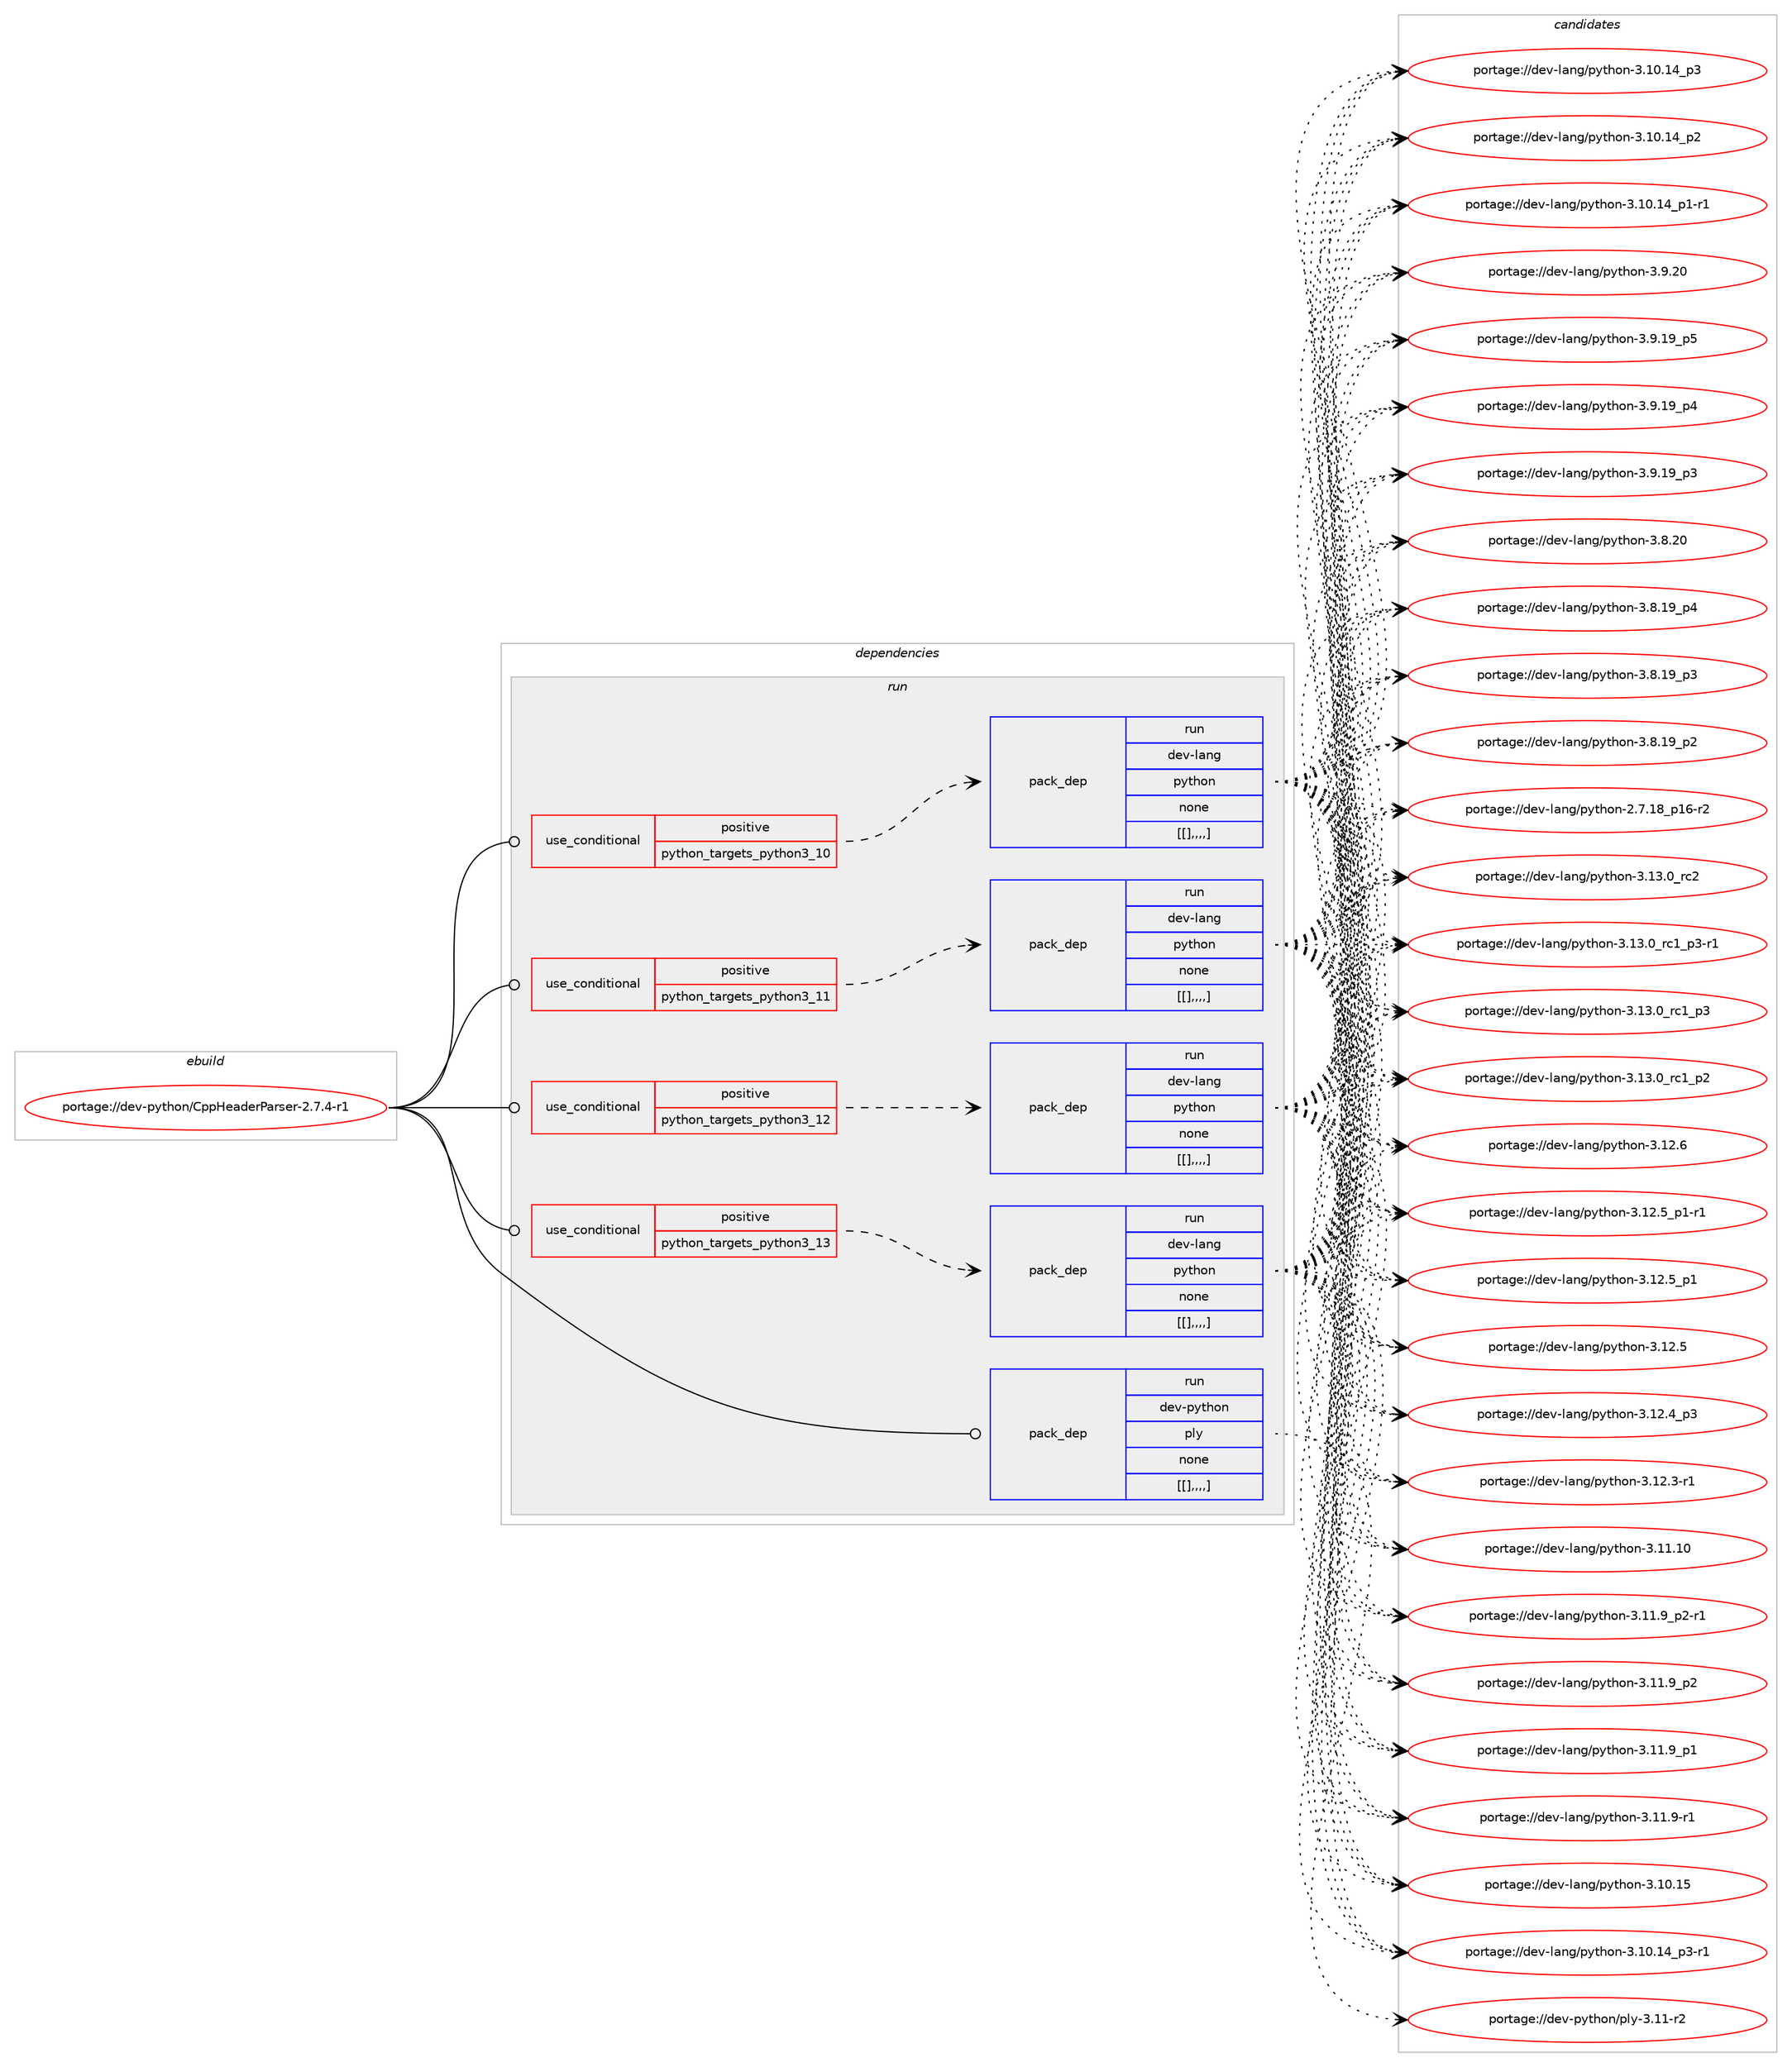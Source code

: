 digraph prolog {

# *************
# Graph options
# *************

newrank=true;
concentrate=true;
compound=true;
graph [rankdir=LR,fontname=Helvetica,fontsize=10,ranksep=1.5];#, ranksep=2.5, nodesep=0.2];
edge  [arrowhead=vee];
node  [fontname=Helvetica,fontsize=10];

# **********
# The ebuild
# **********

subgraph cluster_leftcol {
color=gray;
label=<<i>ebuild</i>>;
id [label="portage://dev-python/CppHeaderParser-2.7.4-r1", color=red, width=4, href="../dev-python/CppHeaderParser-2.7.4-r1.svg"];
}

# ****************
# The dependencies
# ****************

subgraph cluster_midcol {
color=gray;
label=<<i>dependencies</i>>;
subgraph cluster_compile {
fillcolor="#eeeeee";
style=filled;
label=<<i>compile</i>>;
}
subgraph cluster_compileandrun {
fillcolor="#eeeeee";
style=filled;
label=<<i>compile and run</i>>;
}
subgraph cluster_run {
fillcolor="#eeeeee";
style=filled;
label=<<i>run</i>>;
subgraph cond30967 {
dependency141588 [label=<<TABLE BORDER="0" CELLBORDER="1" CELLSPACING="0" CELLPADDING="4"><TR><TD ROWSPAN="3" CELLPADDING="10">use_conditional</TD></TR><TR><TD>positive</TD></TR><TR><TD>python_targets_python3_10</TD></TR></TABLE>>, shape=none, color=red];
subgraph pack109409 {
dependency141589 [label=<<TABLE BORDER="0" CELLBORDER="1" CELLSPACING="0" CELLPADDING="4" WIDTH="220"><TR><TD ROWSPAN="6" CELLPADDING="30">pack_dep</TD></TR><TR><TD WIDTH="110">run</TD></TR><TR><TD>dev-lang</TD></TR><TR><TD>python</TD></TR><TR><TD>none</TD></TR><TR><TD>[[],,,,]</TD></TR></TABLE>>, shape=none, color=blue];
}
dependency141588:e -> dependency141589:w [weight=20,style="dashed",arrowhead="vee"];
}
id:e -> dependency141588:w [weight=20,style="solid",arrowhead="odot"];
subgraph cond30968 {
dependency141590 [label=<<TABLE BORDER="0" CELLBORDER="1" CELLSPACING="0" CELLPADDING="4"><TR><TD ROWSPAN="3" CELLPADDING="10">use_conditional</TD></TR><TR><TD>positive</TD></TR><TR><TD>python_targets_python3_11</TD></TR></TABLE>>, shape=none, color=red];
subgraph pack109410 {
dependency141591 [label=<<TABLE BORDER="0" CELLBORDER="1" CELLSPACING="0" CELLPADDING="4" WIDTH="220"><TR><TD ROWSPAN="6" CELLPADDING="30">pack_dep</TD></TR><TR><TD WIDTH="110">run</TD></TR><TR><TD>dev-lang</TD></TR><TR><TD>python</TD></TR><TR><TD>none</TD></TR><TR><TD>[[],,,,]</TD></TR></TABLE>>, shape=none, color=blue];
}
dependency141590:e -> dependency141591:w [weight=20,style="dashed",arrowhead="vee"];
}
id:e -> dependency141590:w [weight=20,style="solid",arrowhead="odot"];
subgraph cond30969 {
dependency141592 [label=<<TABLE BORDER="0" CELLBORDER="1" CELLSPACING="0" CELLPADDING="4"><TR><TD ROWSPAN="3" CELLPADDING="10">use_conditional</TD></TR><TR><TD>positive</TD></TR><TR><TD>python_targets_python3_12</TD></TR></TABLE>>, shape=none, color=red];
subgraph pack109411 {
dependency141593 [label=<<TABLE BORDER="0" CELLBORDER="1" CELLSPACING="0" CELLPADDING="4" WIDTH="220"><TR><TD ROWSPAN="6" CELLPADDING="30">pack_dep</TD></TR><TR><TD WIDTH="110">run</TD></TR><TR><TD>dev-lang</TD></TR><TR><TD>python</TD></TR><TR><TD>none</TD></TR><TR><TD>[[],,,,]</TD></TR></TABLE>>, shape=none, color=blue];
}
dependency141592:e -> dependency141593:w [weight=20,style="dashed",arrowhead="vee"];
}
id:e -> dependency141592:w [weight=20,style="solid",arrowhead="odot"];
subgraph cond30970 {
dependency141594 [label=<<TABLE BORDER="0" CELLBORDER="1" CELLSPACING="0" CELLPADDING="4"><TR><TD ROWSPAN="3" CELLPADDING="10">use_conditional</TD></TR><TR><TD>positive</TD></TR><TR><TD>python_targets_python3_13</TD></TR></TABLE>>, shape=none, color=red];
subgraph pack109412 {
dependency141595 [label=<<TABLE BORDER="0" CELLBORDER="1" CELLSPACING="0" CELLPADDING="4" WIDTH="220"><TR><TD ROWSPAN="6" CELLPADDING="30">pack_dep</TD></TR><TR><TD WIDTH="110">run</TD></TR><TR><TD>dev-lang</TD></TR><TR><TD>python</TD></TR><TR><TD>none</TD></TR><TR><TD>[[],,,,]</TD></TR></TABLE>>, shape=none, color=blue];
}
dependency141594:e -> dependency141595:w [weight=20,style="dashed",arrowhead="vee"];
}
id:e -> dependency141594:w [weight=20,style="solid",arrowhead="odot"];
subgraph pack109413 {
dependency141596 [label=<<TABLE BORDER="0" CELLBORDER="1" CELLSPACING="0" CELLPADDING="4" WIDTH="220"><TR><TD ROWSPAN="6" CELLPADDING="30">pack_dep</TD></TR><TR><TD WIDTH="110">run</TD></TR><TR><TD>dev-python</TD></TR><TR><TD>ply</TD></TR><TR><TD>none</TD></TR><TR><TD>[[],,,,]</TD></TR></TABLE>>, shape=none, color=blue];
}
id:e -> dependency141596:w [weight=20,style="solid",arrowhead="odot"];
}
}

# **************
# The candidates
# **************

subgraph cluster_choices {
rank=same;
color=gray;
label=<<i>candidates</i>>;

subgraph choice109409 {
color=black;
nodesep=1;
choice10010111845108971101034711212111610411111045514649514648951149950 [label="portage://dev-lang/python-3.13.0_rc2", color=red, width=4,href="../dev-lang/python-3.13.0_rc2.svg"];
choice1001011184510897110103471121211161041111104551464951464895114994995112514511449 [label="portage://dev-lang/python-3.13.0_rc1_p3-r1", color=red, width=4,href="../dev-lang/python-3.13.0_rc1_p3-r1.svg"];
choice100101118451089711010347112121116104111110455146495146489511499499511251 [label="portage://dev-lang/python-3.13.0_rc1_p3", color=red, width=4,href="../dev-lang/python-3.13.0_rc1_p3.svg"];
choice100101118451089711010347112121116104111110455146495146489511499499511250 [label="portage://dev-lang/python-3.13.0_rc1_p2", color=red, width=4,href="../dev-lang/python-3.13.0_rc1_p2.svg"];
choice10010111845108971101034711212111610411111045514649504654 [label="portage://dev-lang/python-3.12.6", color=red, width=4,href="../dev-lang/python-3.12.6.svg"];
choice1001011184510897110103471121211161041111104551464950465395112494511449 [label="portage://dev-lang/python-3.12.5_p1-r1", color=red, width=4,href="../dev-lang/python-3.12.5_p1-r1.svg"];
choice100101118451089711010347112121116104111110455146495046539511249 [label="portage://dev-lang/python-3.12.5_p1", color=red, width=4,href="../dev-lang/python-3.12.5_p1.svg"];
choice10010111845108971101034711212111610411111045514649504653 [label="portage://dev-lang/python-3.12.5", color=red, width=4,href="../dev-lang/python-3.12.5.svg"];
choice100101118451089711010347112121116104111110455146495046529511251 [label="portage://dev-lang/python-3.12.4_p3", color=red, width=4,href="../dev-lang/python-3.12.4_p3.svg"];
choice100101118451089711010347112121116104111110455146495046514511449 [label="portage://dev-lang/python-3.12.3-r1", color=red, width=4,href="../dev-lang/python-3.12.3-r1.svg"];
choice1001011184510897110103471121211161041111104551464949464948 [label="portage://dev-lang/python-3.11.10", color=red, width=4,href="../dev-lang/python-3.11.10.svg"];
choice1001011184510897110103471121211161041111104551464949465795112504511449 [label="portage://dev-lang/python-3.11.9_p2-r1", color=red, width=4,href="../dev-lang/python-3.11.9_p2-r1.svg"];
choice100101118451089711010347112121116104111110455146494946579511250 [label="portage://dev-lang/python-3.11.9_p2", color=red, width=4,href="../dev-lang/python-3.11.9_p2.svg"];
choice100101118451089711010347112121116104111110455146494946579511249 [label="portage://dev-lang/python-3.11.9_p1", color=red, width=4,href="../dev-lang/python-3.11.9_p1.svg"];
choice100101118451089711010347112121116104111110455146494946574511449 [label="portage://dev-lang/python-3.11.9-r1", color=red, width=4,href="../dev-lang/python-3.11.9-r1.svg"];
choice1001011184510897110103471121211161041111104551464948464953 [label="portage://dev-lang/python-3.10.15", color=red, width=4,href="../dev-lang/python-3.10.15.svg"];
choice100101118451089711010347112121116104111110455146494846495295112514511449 [label="portage://dev-lang/python-3.10.14_p3-r1", color=red, width=4,href="../dev-lang/python-3.10.14_p3-r1.svg"];
choice10010111845108971101034711212111610411111045514649484649529511251 [label="portage://dev-lang/python-3.10.14_p3", color=red, width=4,href="../dev-lang/python-3.10.14_p3.svg"];
choice10010111845108971101034711212111610411111045514649484649529511250 [label="portage://dev-lang/python-3.10.14_p2", color=red, width=4,href="../dev-lang/python-3.10.14_p2.svg"];
choice100101118451089711010347112121116104111110455146494846495295112494511449 [label="portage://dev-lang/python-3.10.14_p1-r1", color=red, width=4,href="../dev-lang/python-3.10.14_p1-r1.svg"];
choice10010111845108971101034711212111610411111045514657465048 [label="portage://dev-lang/python-3.9.20", color=red, width=4,href="../dev-lang/python-3.9.20.svg"];
choice100101118451089711010347112121116104111110455146574649579511253 [label="portage://dev-lang/python-3.9.19_p5", color=red, width=4,href="../dev-lang/python-3.9.19_p5.svg"];
choice100101118451089711010347112121116104111110455146574649579511252 [label="portage://dev-lang/python-3.9.19_p4", color=red, width=4,href="../dev-lang/python-3.9.19_p4.svg"];
choice100101118451089711010347112121116104111110455146574649579511251 [label="portage://dev-lang/python-3.9.19_p3", color=red, width=4,href="../dev-lang/python-3.9.19_p3.svg"];
choice10010111845108971101034711212111610411111045514656465048 [label="portage://dev-lang/python-3.8.20", color=red, width=4,href="../dev-lang/python-3.8.20.svg"];
choice100101118451089711010347112121116104111110455146564649579511252 [label="portage://dev-lang/python-3.8.19_p4", color=red, width=4,href="../dev-lang/python-3.8.19_p4.svg"];
choice100101118451089711010347112121116104111110455146564649579511251 [label="portage://dev-lang/python-3.8.19_p3", color=red, width=4,href="../dev-lang/python-3.8.19_p3.svg"];
choice100101118451089711010347112121116104111110455146564649579511250 [label="portage://dev-lang/python-3.8.19_p2", color=red, width=4,href="../dev-lang/python-3.8.19_p2.svg"];
choice100101118451089711010347112121116104111110455046554649569511249544511450 [label="portage://dev-lang/python-2.7.18_p16-r2", color=red, width=4,href="../dev-lang/python-2.7.18_p16-r2.svg"];
dependency141589:e -> choice10010111845108971101034711212111610411111045514649514648951149950:w [style=dotted,weight="100"];
dependency141589:e -> choice1001011184510897110103471121211161041111104551464951464895114994995112514511449:w [style=dotted,weight="100"];
dependency141589:e -> choice100101118451089711010347112121116104111110455146495146489511499499511251:w [style=dotted,weight="100"];
dependency141589:e -> choice100101118451089711010347112121116104111110455146495146489511499499511250:w [style=dotted,weight="100"];
dependency141589:e -> choice10010111845108971101034711212111610411111045514649504654:w [style=dotted,weight="100"];
dependency141589:e -> choice1001011184510897110103471121211161041111104551464950465395112494511449:w [style=dotted,weight="100"];
dependency141589:e -> choice100101118451089711010347112121116104111110455146495046539511249:w [style=dotted,weight="100"];
dependency141589:e -> choice10010111845108971101034711212111610411111045514649504653:w [style=dotted,weight="100"];
dependency141589:e -> choice100101118451089711010347112121116104111110455146495046529511251:w [style=dotted,weight="100"];
dependency141589:e -> choice100101118451089711010347112121116104111110455146495046514511449:w [style=dotted,weight="100"];
dependency141589:e -> choice1001011184510897110103471121211161041111104551464949464948:w [style=dotted,weight="100"];
dependency141589:e -> choice1001011184510897110103471121211161041111104551464949465795112504511449:w [style=dotted,weight="100"];
dependency141589:e -> choice100101118451089711010347112121116104111110455146494946579511250:w [style=dotted,weight="100"];
dependency141589:e -> choice100101118451089711010347112121116104111110455146494946579511249:w [style=dotted,weight="100"];
dependency141589:e -> choice100101118451089711010347112121116104111110455146494946574511449:w [style=dotted,weight="100"];
dependency141589:e -> choice1001011184510897110103471121211161041111104551464948464953:w [style=dotted,weight="100"];
dependency141589:e -> choice100101118451089711010347112121116104111110455146494846495295112514511449:w [style=dotted,weight="100"];
dependency141589:e -> choice10010111845108971101034711212111610411111045514649484649529511251:w [style=dotted,weight="100"];
dependency141589:e -> choice10010111845108971101034711212111610411111045514649484649529511250:w [style=dotted,weight="100"];
dependency141589:e -> choice100101118451089711010347112121116104111110455146494846495295112494511449:w [style=dotted,weight="100"];
dependency141589:e -> choice10010111845108971101034711212111610411111045514657465048:w [style=dotted,weight="100"];
dependency141589:e -> choice100101118451089711010347112121116104111110455146574649579511253:w [style=dotted,weight="100"];
dependency141589:e -> choice100101118451089711010347112121116104111110455146574649579511252:w [style=dotted,weight="100"];
dependency141589:e -> choice100101118451089711010347112121116104111110455146574649579511251:w [style=dotted,weight="100"];
dependency141589:e -> choice10010111845108971101034711212111610411111045514656465048:w [style=dotted,weight="100"];
dependency141589:e -> choice100101118451089711010347112121116104111110455146564649579511252:w [style=dotted,weight="100"];
dependency141589:e -> choice100101118451089711010347112121116104111110455146564649579511251:w [style=dotted,weight="100"];
dependency141589:e -> choice100101118451089711010347112121116104111110455146564649579511250:w [style=dotted,weight="100"];
dependency141589:e -> choice100101118451089711010347112121116104111110455046554649569511249544511450:w [style=dotted,weight="100"];
}
subgraph choice109410 {
color=black;
nodesep=1;
choice10010111845108971101034711212111610411111045514649514648951149950 [label="portage://dev-lang/python-3.13.0_rc2", color=red, width=4,href="../dev-lang/python-3.13.0_rc2.svg"];
choice1001011184510897110103471121211161041111104551464951464895114994995112514511449 [label="portage://dev-lang/python-3.13.0_rc1_p3-r1", color=red, width=4,href="../dev-lang/python-3.13.0_rc1_p3-r1.svg"];
choice100101118451089711010347112121116104111110455146495146489511499499511251 [label="portage://dev-lang/python-3.13.0_rc1_p3", color=red, width=4,href="../dev-lang/python-3.13.0_rc1_p3.svg"];
choice100101118451089711010347112121116104111110455146495146489511499499511250 [label="portage://dev-lang/python-3.13.0_rc1_p2", color=red, width=4,href="../dev-lang/python-3.13.0_rc1_p2.svg"];
choice10010111845108971101034711212111610411111045514649504654 [label="portage://dev-lang/python-3.12.6", color=red, width=4,href="../dev-lang/python-3.12.6.svg"];
choice1001011184510897110103471121211161041111104551464950465395112494511449 [label="portage://dev-lang/python-3.12.5_p1-r1", color=red, width=4,href="../dev-lang/python-3.12.5_p1-r1.svg"];
choice100101118451089711010347112121116104111110455146495046539511249 [label="portage://dev-lang/python-3.12.5_p1", color=red, width=4,href="../dev-lang/python-3.12.5_p1.svg"];
choice10010111845108971101034711212111610411111045514649504653 [label="portage://dev-lang/python-3.12.5", color=red, width=4,href="../dev-lang/python-3.12.5.svg"];
choice100101118451089711010347112121116104111110455146495046529511251 [label="portage://dev-lang/python-3.12.4_p3", color=red, width=4,href="../dev-lang/python-3.12.4_p3.svg"];
choice100101118451089711010347112121116104111110455146495046514511449 [label="portage://dev-lang/python-3.12.3-r1", color=red, width=4,href="../dev-lang/python-3.12.3-r1.svg"];
choice1001011184510897110103471121211161041111104551464949464948 [label="portage://dev-lang/python-3.11.10", color=red, width=4,href="../dev-lang/python-3.11.10.svg"];
choice1001011184510897110103471121211161041111104551464949465795112504511449 [label="portage://dev-lang/python-3.11.9_p2-r1", color=red, width=4,href="../dev-lang/python-3.11.9_p2-r1.svg"];
choice100101118451089711010347112121116104111110455146494946579511250 [label="portage://dev-lang/python-3.11.9_p2", color=red, width=4,href="../dev-lang/python-3.11.9_p2.svg"];
choice100101118451089711010347112121116104111110455146494946579511249 [label="portage://dev-lang/python-3.11.9_p1", color=red, width=4,href="../dev-lang/python-3.11.9_p1.svg"];
choice100101118451089711010347112121116104111110455146494946574511449 [label="portage://dev-lang/python-3.11.9-r1", color=red, width=4,href="../dev-lang/python-3.11.9-r1.svg"];
choice1001011184510897110103471121211161041111104551464948464953 [label="portage://dev-lang/python-3.10.15", color=red, width=4,href="../dev-lang/python-3.10.15.svg"];
choice100101118451089711010347112121116104111110455146494846495295112514511449 [label="portage://dev-lang/python-3.10.14_p3-r1", color=red, width=4,href="../dev-lang/python-3.10.14_p3-r1.svg"];
choice10010111845108971101034711212111610411111045514649484649529511251 [label="portage://dev-lang/python-3.10.14_p3", color=red, width=4,href="../dev-lang/python-3.10.14_p3.svg"];
choice10010111845108971101034711212111610411111045514649484649529511250 [label="portage://dev-lang/python-3.10.14_p2", color=red, width=4,href="../dev-lang/python-3.10.14_p2.svg"];
choice100101118451089711010347112121116104111110455146494846495295112494511449 [label="portage://dev-lang/python-3.10.14_p1-r1", color=red, width=4,href="../dev-lang/python-3.10.14_p1-r1.svg"];
choice10010111845108971101034711212111610411111045514657465048 [label="portage://dev-lang/python-3.9.20", color=red, width=4,href="../dev-lang/python-3.9.20.svg"];
choice100101118451089711010347112121116104111110455146574649579511253 [label="portage://dev-lang/python-3.9.19_p5", color=red, width=4,href="../dev-lang/python-3.9.19_p5.svg"];
choice100101118451089711010347112121116104111110455146574649579511252 [label="portage://dev-lang/python-3.9.19_p4", color=red, width=4,href="../dev-lang/python-3.9.19_p4.svg"];
choice100101118451089711010347112121116104111110455146574649579511251 [label="portage://dev-lang/python-3.9.19_p3", color=red, width=4,href="../dev-lang/python-3.9.19_p3.svg"];
choice10010111845108971101034711212111610411111045514656465048 [label="portage://dev-lang/python-3.8.20", color=red, width=4,href="../dev-lang/python-3.8.20.svg"];
choice100101118451089711010347112121116104111110455146564649579511252 [label="portage://dev-lang/python-3.8.19_p4", color=red, width=4,href="../dev-lang/python-3.8.19_p4.svg"];
choice100101118451089711010347112121116104111110455146564649579511251 [label="portage://dev-lang/python-3.8.19_p3", color=red, width=4,href="../dev-lang/python-3.8.19_p3.svg"];
choice100101118451089711010347112121116104111110455146564649579511250 [label="portage://dev-lang/python-3.8.19_p2", color=red, width=4,href="../dev-lang/python-3.8.19_p2.svg"];
choice100101118451089711010347112121116104111110455046554649569511249544511450 [label="portage://dev-lang/python-2.7.18_p16-r2", color=red, width=4,href="../dev-lang/python-2.7.18_p16-r2.svg"];
dependency141591:e -> choice10010111845108971101034711212111610411111045514649514648951149950:w [style=dotted,weight="100"];
dependency141591:e -> choice1001011184510897110103471121211161041111104551464951464895114994995112514511449:w [style=dotted,weight="100"];
dependency141591:e -> choice100101118451089711010347112121116104111110455146495146489511499499511251:w [style=dotted,weight="100"];
dependency141591:e -> choice100101118451089711010347112121116104111110455146495146489511499499511250:w [style=dotted,weight="100"];
dependency141591:e -> choice10010111845108971101034711212111610411111045514649504654:w [style=dotted,weight="100"];
dependency141591:e -> choice1001011184510897110103471121211161041111104551464950465395112494511449:w [style=dotted,weight="100"];
dependency141591:e -> choice100101118451089711010347112121116104111110455146495046539511249:w [style=dotted,weight="100"];
dependency141591:e -> choice10010111845108971101034711212111610411111045514649504653:w [style=dotted,weight="100"];
dependency141591:e -> choice100101118451089711010347112121116104111110455146495046529511251:w [style=dotted,weight="100"];
dependency141591:e -> choice100101118451089711010347112121116104111110455146495046514511449:w [style=dotted,weight="100"];
dependency141591:e -> choice1001011184510897110103471121211161041111104551464949464948:w [style=dotted,weight="100"];
dependency141591:e -> choice1001011184510897110103471121211161041111104551464949465795112504511449:w [style=dotted,weight="100"];
dependency141591:e -> choice100101118451089711010347112121116104111110455146494946579511250:w [style=dotted,weight="100"];
dependency141591:e -> choice100101118451089711010347112121116104111110455146494946579511249:w [style=dotted,weight="100"];
dependency141591:e -> choice100101118451089711010347112121116104111110455146494946574511449:w [style=dotted,weight="100"];
dependency141591:e -> choice1001011184510897110103471121211161041111104551464948464953:w [style=dotted,weight="100"];
dependency141591:e -> choice100101118451089711010347112121116104111110455146494846495295112514511449:w [style=dotted,weight="100"];
dependency141591:e -> choice10010111845108971101034711212111610411111045514649484649529511251:w [style=dotted,weight="100"];
dependency141591:e -> choice10010111845108971101034711212111610411111045514649484649529511250:w [style=dotted,weight="100"];
dependency141591:e -> choice100101118451089711010347112121116104111110455146494846495295112494511449:w [style=dotted,weight="100"];
dependency141591:e -> choice10010111845108971101034711212111610411111045514657465048:w [style=dotted,weight="100"];
dependency141591:e -> choice100101118451089711010347112121116104111110455146574649579511253:w [style=dotted,weight="100"];
dependency141591:e -> choice100101118451089711010347112121116104111110455146574649579511252:w [style=dotted,weight="100"];
dependency141591:e -> choice100101118451089711010347112121116104111110455146574649579511251:w [style=dotted,weight="100"];
dependency141591:e -> choice10010111845108971101034711212111610411111045514656465048:w [style=dotted,weight="100"];
dependency141591:e -> choice100101118451089711010347112121116104111110455146564649579511252:w [style=dotted,weight="100"];
dependency141591:e -> choice100101118451089711010347112121116104111110455146564649579511251:w [style=dotted,weight="100"];
dependency141591:e -> choice100101118451089711010347112121116104111110455146564649579511250:w [style=dotted,weight="100"];
dependency141591:e -> choice100101118451089711010347112121116104111110455046554649569511249544511450:w [style=dotted,weight="100"];
}
subgraph choice109411 {
color=black;
nodesep=1;
choice10010111845108971101034711212111610411111045514649514648951149950 [label="portage://dev-lang/python-3.13.0_rc2", color=red, width=4,href="../dev-lang/python-3.13.0_rc2.svg"];
choice1001011184510897110103471121211161041111104551464951464895114994995112514511449 [label="portage://dev-lang/python-3.13.0_rc1_p3-r1", color=red, width=4,href="../dev-lang/python-3.13.0_rc1_p3-r1.svg"];
choice100101118451089711010347112121116104111110455146495146489511499499511251 [label="portage://dev-lang/python-3.13.0_rc1_p3", color=red, width=4,href="../dev-lang/python-3.13.0_rc1_p3.svg"];
choice100101118451089711010347112121116104111110455146495146489511499499511250 [label="portage://dev-lang/python-3.13.0_rc1_p2", color=red, width=4,href="../dev-lang/python-3.13.0_rc1_p2.svg"];
choice10010111845108971101034711212111610411111045514649504654 [label="portage://dev-lang/python-3.12.6", color=red, width=4,href="../dev-lang/python-3.12.6.svg"];
choice1001011184510897110103471121211161041111104551464950465395112494511449 [label="portage://dev-lang/python-3.12.5_p1-r1", color=red, width=4,href="../dev-lang/python-3.12.5_p1-r1.svg"];
choice100101118451089711010347112121116104111110455146495046539511249 [label="portage://dev-lang/python-3.12.5_p1", color=red, width=4,href="../dev-lang/python-3.12.5_p1.svg"];
choice10010111845108971101034711212111610411111045514649504653 [label="portage://dev-lang/python-3.12.5", color=red, width=4,href="../dev-lang/python-3.12.5.svg"];
choice100101118451089711010347112121116104111110455146495046529511251 [label="portage://dev-lang/python-3.12.4_p3", color=red, width=4,href="../dev-lang/python-3.12.4_p3.svg"];
choice100101118451089711010347112121116104111110455146495046514511449 [label="portage://dev-lang/python-3.12.3-r1", color=red, width=4,href="../dev-lang/python-3.12.3-r1.svg"];
choice1001011184510897110103471121211161041111104551464949464948 [label="portage://dev-lang/python-3.11.10", color=red, width=4,href="../dev-lang/python-3.11.10.svg"];
choice1001011184510897110103471121211161041111104551464949465795112504511449 [label="portage://dev-lang/python-3.11.9_p2-r1", color=red, width=4,href="../dev-lang/python-3.11.9_p2-r1.svg"];
choice100101118451089711010347112121116104111110455146494946579511250 [label="portage://dev-lang/python-3.11.9_p2", color=red, width=4,href="../dev-lang/python-3.11.9_p2.svg"];
choice100101118451089711010347112121116104111110455146494946579511249 [label="portage://dev-lang/python-3.11.9_p1", color=red, width=4,href="../dev-lang/python-3.11.9_p1.svg"];
choice100101118451089711010347112121116104111110455146494946574511449 [label="portage://dev-lang/python-3.11.9-r1", color=red, width=4,href="../dev-lang/python-3.11.9-r1.svg"];
choice1001011184510897110103471121211161041111104551464948464953 [label="portage://dev-lang/python-3.10.15", color=red, width=4,href="../dev-lang/python-3.10.15.svg"];
choice100101118451089711010347112121116104111110455146494846495295112514511449 [label="portage://dev-lang/python-3.10.14_p3-r1", color=red, width=4,href="../dev-lang/python-3.10.14_p3-r1.svg"];
choice10010111845108971101034711212111610411111045514649484649529511251 [label="portage://dev-lang/python-3.10.14_p3", color=red, width=4,href="../dev-lang/python-3.10.14_p3.svg"];
choice10010111845108971101034711212111610411111045514649484649529511250 [label="portage://dev-lang/python-3.10.14_p2", color=red, width=4,href="../dev-lang/python-3.10.14_p2.svg"];
choice100101118451089711010347112121116104111110455146494846495295112494511449 [label="portage://dev-lang/python-3.10.14_p1-r1", color=red, width=4,href="../dev-lang/python-3.10.14_p1-r1.svg"];
choice10010111845108971101034711212111610411111045514657465048 [label="portage://dev-lang/python-3.9.20", color=red, width=4,href="../dev-lang/python-3.9.20.svg"];
choice100101118451089711010347112121116104111110455146574649579511253 [label="portage://dev-lang/python-3.9.19_p5", color=red, width=4,href="../dev-lang/python-3.9.19_p5.svg"];
choice100101118451089711010347112121116104111110455146574649579511252 [label="portage://dev-lang/python-3.9.19_p4", color=red, width=4,href="../dev-lang/python-3.9.19_p4.svg"];
choice100101118451089711010347112121116104111110455146574649579511251 [label="portage://dev-lang/python-3.9.19_p3", color=red, width=4,href="../dev-lang/python-3.9.19_p3.svg"];
choice10010111845108971101034711212111610411111045514656465048 [label="portage://dev-lang/python-3.8.20", color=red, width=4,href="../dev-lang/python-3.8.20.svg"];
choice100101118451089711010347112121116104111110455146564649579511252 [label="portage://dev-lang/python-3.8.19_p4", color=red, width=4,href="../dev-lang/python-3.8.19_p4.svg"];
choice100101118451089711010347112121116104111110455146564649579511251 [label="portage://dev-lang/python-3.8.19_p3", color=red, width=4,href="../dev-lang/python-3.8.19_p3.svg"];
choice100101118451089711010347112121116104111110455146564649579511250 [label="portage://dev-lang/python-3.8.19_p2", color=red, width=4,href="../dev-lang/python-3.8.19_p2.svg"];
choice100101118451089711010347112121116104111110455046554649569511249544511450 [label="portage://dev-lang/python-2.7.18_p16-r2", color=red, width=4,href="../dev-lang/python-2.7.18_p16-r2.svg"];
dependency141593:e -> choice10010111845108971101034711212111610411111045514649514648951149950:w [style=dotted,weight="100"];
dependency141593:e -> choice1001011184510897110103471121211161041111104551464951464895114994995112514511449:w [style=dotted,weight="100"];
dependency141593:e -> choice100101118451089711010347112121116104111110455146495146489511499499511251:w [style=dotted,weight="100"];
dependency141593:e -> choice100101118451089711010347112121116104111110455146495146489511499499511250:w [style=dotted,weight="100"];
dependency141593:e -> choice10010111845108971101034711212111610411111045514649504654:w [style=dotted,weight="100"];
dependency141593:e -> choice1001011184510897110103471121211161041111104551464950465395112494511449:w [style=dotted,weight="100"];
dependency141593:e -> choice100101118451089711010347112121116104111110455146495046539511249:w [style=dotted,weight="100"];
dependency141593:e -> choice10010111845108971101034711212111610411111045514649504653:w [style=dotted,weight="100"];
dependency141593:e -> choice100101118451089711010347112121116104111110455146495046529511251:w [style=dotted,weight="100"];
dependency141593:e -> choice100101118451089711010347112121116104111110455146495046514511449:w [style=dotted,weight="100"];
dependency141593:e -> choice1001011184510897110103471121211161041111104551464949464948:w [style=dotted,weight="100"];
dependency141593:e -> choice1001011184510897110103471121211161041111104551464949465795112504511449:w [style=dotted,weight="100"];
dependency141593:e -> choice100101118451089711010347112121116104111110455146494946579511250:w [style=dotted,weight="100"];
dependency141593:e -> choice100101118451089711010347112121116104111110455146494946579511249:w [style=dotted,weight="100"];
dependency141593:e -> choice100101118451089711010347112121116104111110455146494946574511449:w [style=dotted,weight="100"];
dependency141593:e -> choice1001011184510897110103471121211161041111104551464948464953:w [style=dotted,weight="100"];
dependency141593:e -> choice100101118451089711010347112121116104111110455146494846495295112514511449:w [style=dotted,weight="100"];
dependency141593:e -> choice10010111845108971101034711212111610411111045514649484649529511251:w [style=dotted,weight="100"];
dependency141593:e -> choice10010111845108971101034711212111610411111045514649484649529511250:w [style=dotted,weight="100"];
dependency141593:e -> choice100101118451089711010347112121116104111110455146494846495295112494511449:w [style=dotted,weight="100"];
dependency141593:e -> choice10010111845108971101034711212111610411111045514657465048:w [style=dotted,weight="100"];
dependency141593:e -> choice100101118451089711010347112121116104111110455146574649579511253:w [style=dotted,weight="100"];
dependency141593:e -> choice100101118451089711010347112121116104111110455146574649579511252:w [style=dotted,weight="100"];
dependency141593:e -> choice100101118451089711010347112121116104111110455146574649579511251:w [style=dotted,weight="100"];
dependency141593:e -> choice10010111845108971101034711212111610411111045514656465048:w [style=dotted,weight="100"];
dependency141593:e -> choice100101118451089711010347112121116104111110455146564649579511252:w [style=dotted,weight="100"];
dependency141593:e -> choice100101118451089711010347112121116104111110455146564649579511251:w [style=dotted,weight="100"];
dependency141593:e -> choice100101118451089711010347112121116104111110455146564649579511250:w [style=dotted,weight="100"];
dependency141593:e -> choice100101118451089711010347112121116104111110455046554649569511249544511450:w [style=dotted,weight="100"];
}
subgraph choice109412 {
color=black;
nodesep=1;
choice10010111845108971101034711212111610411111045514649514648951149950 [label="portage://dev-lang/python-3.13.0_rc2", color=red, width=4,href="../dev-lang/python-3.13.0_rc2.svg"];
choice1001011184510897110103471121211161041111104551464951464895114994995112514511449 [label="portage://dev-lang/python-3.13.0_rc1_p3-r1", color=red, width=4,href="../dev-lang/python-3.13.0_rc1_p3-r1.svg"];
choice100101118451089711010347112121116104111110455146495146489511499499511251 [label="portage://dev-lang/python-3.13.0_rc1_p3", color=red, width=4,href="../dev-lang/python-3.13.0_rc1_p3.svg"];
choice100101118451089711010347112121116104111110455146495146489511499499511250 [label="portage://dev-lang/python-3.13.0_rc1_p2", color=red, width=4,href="../dev-lang/python-3.13.0_rc1_p2.svg"];
choice10010111845108971101034711212111610411111045514649504654 [label="portage://dev-lang/python-3.12.6", color=red, width=4,href="../dev-lang/python-3.12.6.svg"];
choice1001011184510897110103471121211161041111104551464950465395112494511449 [label="portage://dev-lang/python-3.12.5_p1-r1", color=red, width=4,href="../dev-lang/python-3.12.5_p1-r1.svg"];
choice100101118451089711010347112121116104111110455146495046539511249 [label="portage://dev-lang/python-3.12.5_p1", color=red, width=4,href="../dev-lang/python-3.12.5_p1.svg"];
choice10010111845108971101034711212111610411111045514649504653 [label="portage://dev-lang/python-3.12.5", color=red, width=4,href="../dev-lang/python-3.12.5.svg"];
choice100101118451089711010347112121116104111110455146495046529511251 [label="portage://dev-lang/python-3.12.4_p3", color=red, width=4,href="../dev-lang/python-3.12.4_p3.svg"];
choice100101118451089711010347112121116104111110455146495046514511449 [label="portage://dev-lang/python-3.12.3-r1", color=red, width=4,href="../dev-lang/python-3.12.3-r1.svg"];
choice1001011184510897110103471121211161041111104551464949464948 [label="portage://dev-lang/python-3.11.10", color=red, width=4,href="../dev-lang/python-3.11.10.svg"];
choice1001011184510897110103471121211161041111104551464949465795112504511449 [label="portage://dev-lang/python-3.11.9_p2-r1", color=red, width=4,href="../dev-lang/python-3.11.9_p2-r1.svg"];
choice100101118451089711010347112121116104111110455146494946579511250 [label="portage://dev-lang/python-3.11.9_p2", color=red, width=4,href="../dev-lang/python-3.11.9_p2.svg"];
choice100101118451089711010347112121116104111110455146494946579511249 [label="portage://dev-lang/python-3.11.9_p1", color=red, width=4,href="../dev-lang/python-3.11.9_p1.svg"];
choice100101118451089711010347112121116104111110455146494946574511449 [label="portage://dev-lang/python-3.11.9-r1", color=red, width=4,href="../dev-lang/python-3.11.9-r1.svg"];
choice1001011184510897110103471121211161041111104551464948464953 [label="portage://dev-lang/python-3.10.15", color=red, width=4,href="../dev-lang/python-3.10.15.svg"];
choice100101118451089711010347112121116104111110455146494846495295112514511449 [label="portage://dev-lang/python-3.10.14_p3-r1", color=red, width=4,href="../dev-lang/python-3.10.14_p3-r1.svg"];
choice10010111845108971101034711212111610411111045514649484649529511251 [label="portage://dev-lang/python-3.10.14_p3", color=red, width=4,href="../dev-lang/python-3.10.14_p3.svg"];
choice10010111845108971101034711212111610411111045514649484649529511250 [label="portage://dev-lang/python-3.10.14_p2", color=red, width=4,href="../dev-lang/python-3.10.14_p2.svg"];
choice100101118451089711010347112121116104111110455146494846495295112494511449 [label="portage://dev-lang/python-3.10.14_p1-r1", color=red, width=4,href="../dev-lang/python-3.10.14_p1-r1.svg"];
choice10010111845108971101034711212111610411111045514657465048 [label="portage://dev-lang/python-3.9.20", color=red, width=4,href="../dev-lang/python-3.9.20.svg"];
choice100101118451089711010347112121116104111110455146574649579511253 [label="portage://dev-lang/python-3.9.19_p5", color=red, width=4,href="../dev-lang/python-3.9.19_p5.svg"];
choice100101118451089711010347112121116104111110455146574649579511252 [label="portage://dev-lang/python-3.9.19_p4", color=red, width=4,href="../dev-lang/python-3.9.19_p4.svg"];
choice100101118451089711010347112121116104111110455146574649579511251 [label="portage://dev-lang/python-3.9.19_p3", color=red, width=4,href="../dev-lang/python-3.9.19_p3.svg"];
choice10010111845108971101034711212111610411111045514656465048 [label="portage://dev-lang/python-3.8.20", color=red, width=4,href="../dev-lang/python-3.8.20.svg"];
choice100101118451089711010347112121116104111110455146564649579511252 [label="portage://dev-lang/python-3.8.19_p4", color=red, width=4,href="../dev-lang/python-3.8.19_p4.svg"];
choice100101118451089711010347112121116104111110455146564649579511251 [label="portage://dev-lang/python-3.8.19_p3", color=red, width=4,href="../dev-lang/python-3.8.19_p3.svg"];
choice100101118451089711010347112121116104111110455146564649579511250 [label="portage://dev-lang/python-3.8.19_p2", color=red, width=4,href="../dev-lang/python-3.8.19_p2.svg"];
choice100101118451089711010347112121116104111110455046554649569511249544511450 [label="portage://dev-lang/python-2.7.18_p16-r2", color=red, width=4,href="../dev-lang/python-2.7.18_p16-r2.svg"];
dependency141595:e -> choice10010111845108971101034711212111610411111045514649514648951149950:w [style=dotted,weight="100"];
dependency141595:e -> choice1001011184510897110103471121211161041111104551464951464895114994995112514511449:w [style=dotted,weight="100"];
dependency141595:e -> choice100101118451089711010347112121116104111110455146495146489511499499511251:w [style=dotted,weight="100"];
dependency141595:e -> choice100101118451089711010347112121116104111110455146495146489511499499511250:w [style=dotted,weight="100"];
dependency141595:e -> choice10010111845108971101034711212111610411111045514649504654:w [style=dotted,weight="100"];
dependency141595:e -> choice1001011184510897110103471121211161041111104551464950465395112494511449:w [style=dotted,weight="100"];
dependency141595:e -> choice100101118451089711010347112121116104111110455146495046539511249:w [style=dotted,weight="100"];
dependency141595:e -> choice10010111845108971101034711212111610411111045514649504653:w [style=dotted,weight="100"];
dependency141595:e -> choice100101118451089711010347112121116104111110455146495046529511251:w [style=dotted,weight="100"];
dependency141595:e -> choice100101118451089711010347112121116104111110455146495046514511449:w [style=dotted,weight="100"];
dependency141595:e -> choice1001011184510897110103471121211161041111104551464949464948:w [style=dotted,weight="100"];
dependency141595:e -> choice1001011184510897110103471121211161041111104551464949465795112504511449:w [style=dotted,weight="100"];
dependency141595:e -> choice100101118451089711010347112121116104111110455146494946579511250:w [style=dotted,weight="100"];
dependency141595:e -> choice100101118451089711010347112121116104111110455146494946579511249:w [style=dotted,weight="100"];
dependency141595:e -> choice100101118451089711010347112121116104111110455146494946574511449:w [style=dotted,weight="100"];
dependency141595:e -> choice1001011184510897110103471121211161041111104551464948464953:w [style=dotted,weight="100"];
dependency141595:e -> choice100101118451089711010347112121116104111110455146494846495295112514511449:w [style=dotted,weight="100"];
dependency141595:e -> choice10010111845108971101034711212111610411111045514649484649529511251:w [style=dotted,weight="100"];
dependency141595:e -> choice10010111845108971101034711212111610411111045514649484649529511250:w [style=dotted,weight="100"];
dependency141595:e -> choice100101118451089711010347112121116104111110455146494846495295112494511449:w [style=dotted,weight="100"];
dependency141595:e -> choice10010111845108971101034711212111610411111045514657465048:w [style=dotted,weight="100"];
dependency141595:e -> choice100101118451089711010347112121116104111110455146574649579511253:w [style=dotted,weight="100"];
dependency141595:e -> choice100101118451089711010347112121116104111110455146574649579511252:w [style=dotted,weight="100"];
dependency141595:e -> choice100101118451089711010347112121116104111110455146574649579511251:w [style=dotted,weight="100"];
dependency141595:e -> choice10010111845108971101034711212111610411111045514656465048:w [style=dotted,weight="100"];
dependency141595:e -> choice100101118451089711010347112121116104111110455146564649579511252:w [style=dotted,weight="100"];
dependency141595:e -> choice100101118451089711010347112121116104111110455146564649579511251:w [style=dotted,weight="100"];
dependency141595:e -> choice100101118451089711010347112121116104111110455146564649579511250:w [style=dotted,weight="100"];
dependency141595:e -> choice100101118451089711010347112121116104111110455046554649569511249544511450:w [style=dotted,weight="100"];
}
subgraph choice109413 {
color=black;
nodesep=1;
choice100101118451121211161041111104711210812145514649494511450 [label="portage://dev-python/ply-3.11-r2", color=red, width=4,href="../dev-python/ply-3.11-r2.svg"];
dependency141596:e -> choice100101118451121211161041111104711210812145514649494511450:w [style=dotted,weight="100"];
}
}

}
